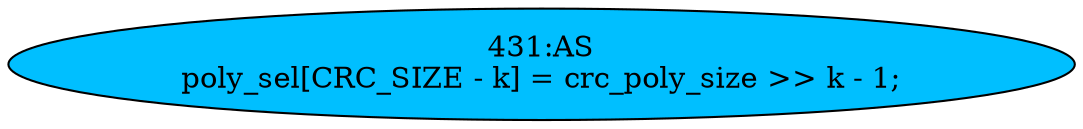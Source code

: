 strict digraph "" {
	node [label="\N"];
	"431:AS"	 [ast="<pyverilog.vparser.ast.Assign object at 0x7f01261e37d0>",
		def_var="['poly_sel']",
		fillcolor=deepskyblue,
		label="431:AS
poly_sel[CRC_SIZE - k] = crc_poly_size >> k - 1;",
		statements="[]",
		style=filled,
		typ=Assign,
		use_var="['crc_poly_size', 'k']"];
}
